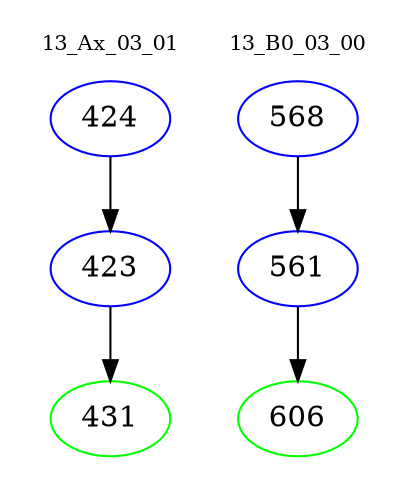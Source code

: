 digraph{
subgraph cluster_0 {
color = white
label = "13_Ax_03_01";
fontsize=10;
T0_424 [label="424", color="blue"]
T0_424 -> T0_423 [color="black"]
T0_423 [label="423", color="blue"]
T0_423 -> T0_431 [color="black"]
T0_431 [label="431", color="green"]
}
subgraph cluster_1 {
color = white
label = "13_B0_03_00";
fontsize=10;
T1_568 [label="568", color="blue"]
T1_568 -> T1_561 [color="black"]
T1_561 [label="561", color="blue"]
T1_561 -> T1_606 [color="black"]
T1_606 [label="606", color="green"]
}
}
